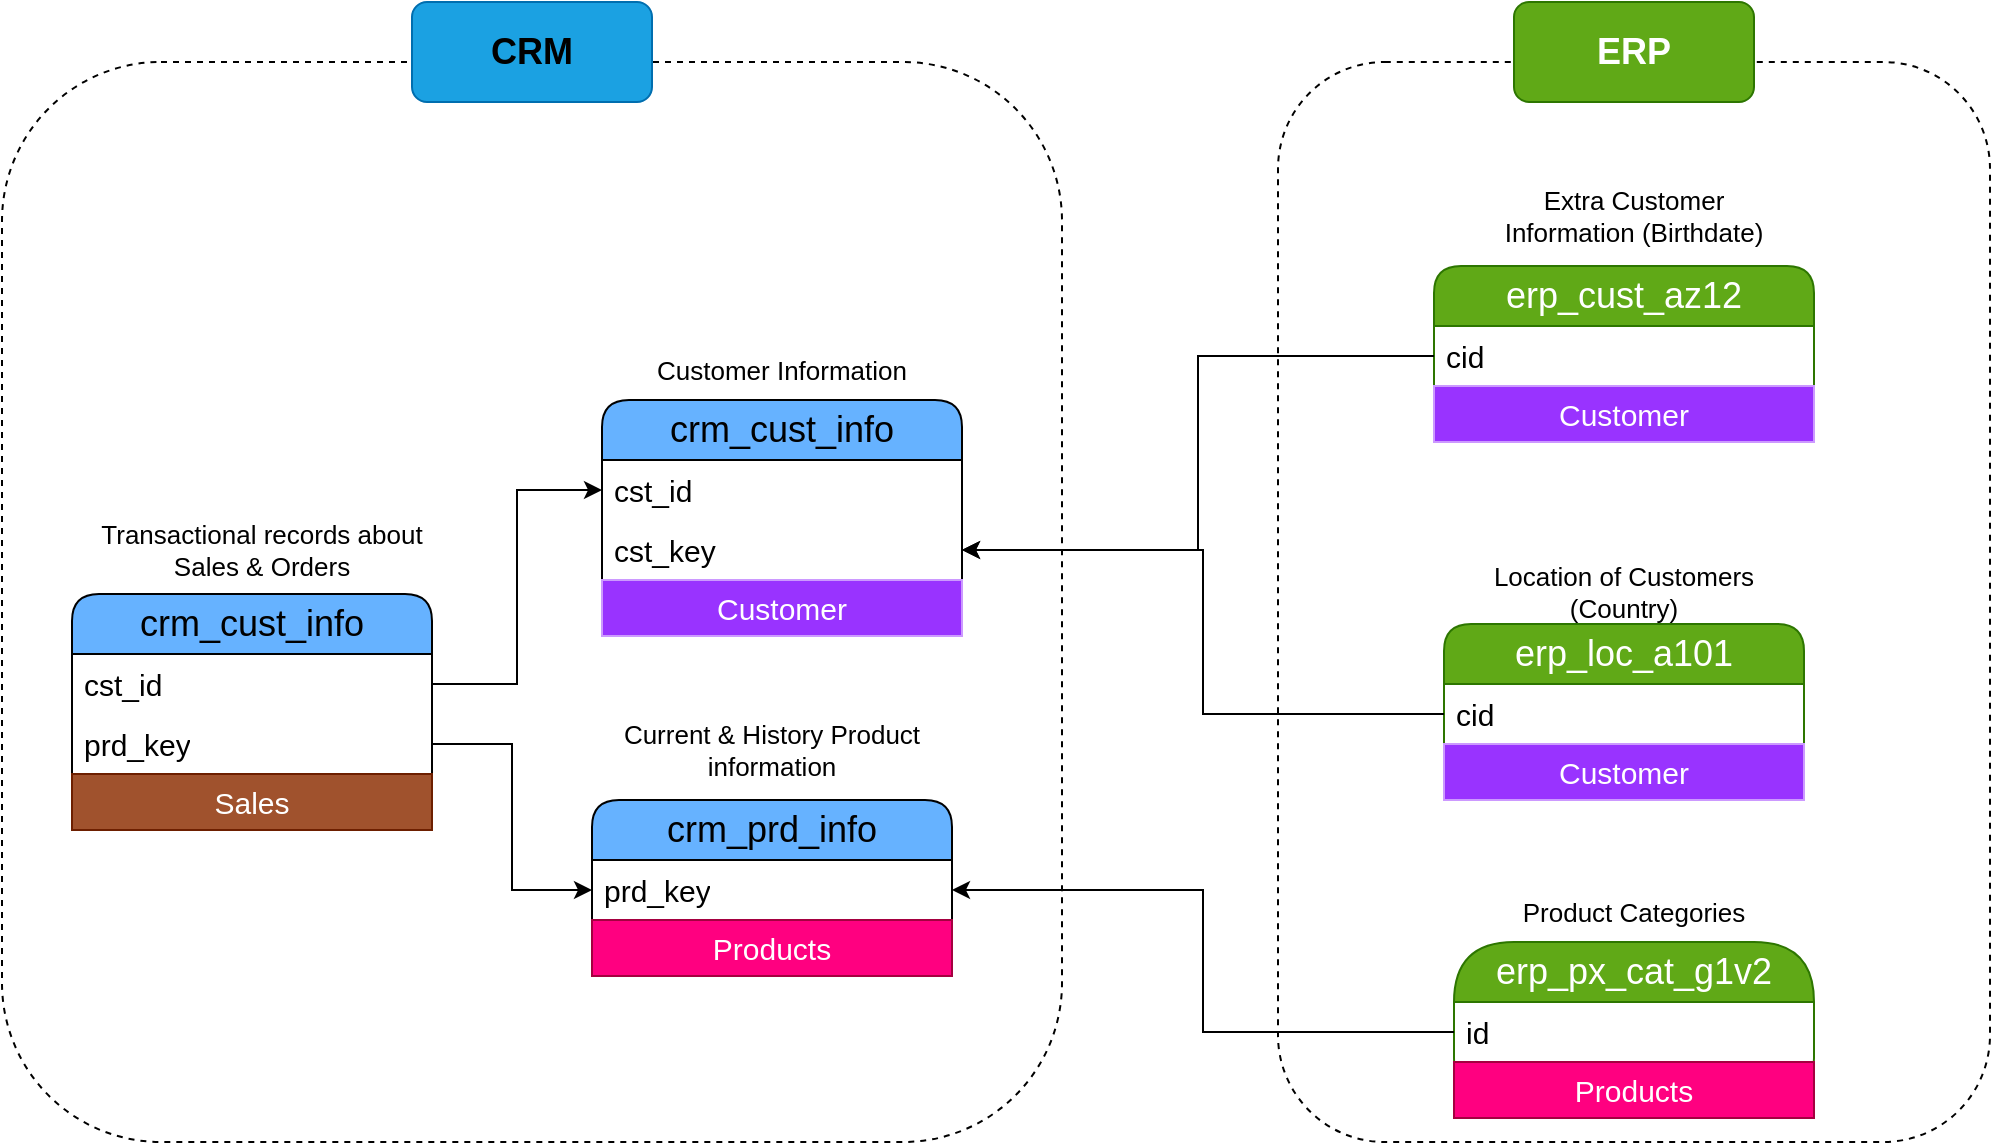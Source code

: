 <mxfile version="27.0.9">
  <diagram name="Page-1" id="hqKRIYTt9wlq_jb5mgv_">
    <mxGraphModel dx="1186" dy="1010" grid="1" gridSize="10" guides="1" tooltips="1" connect="1" arrows="1" fold="1" page="0" pageScale="1" pageWidth="850" pageHeight="1100" math="0" shadow="0">
      <root>
        <mxCell id="0" />
        <mxCell id="1" parent="0" />
        <mxCell id="j3YMdTXGagINrjYVKIap-35" value="" style="rounded=1;whiteSpace=wrap;html=1;fillColor=none;dashed=1;" parent="1" vertex="1">
          <mxGeometry x="618" y="-20" width="356" height="540" as="geometry" />
        </mxCell>
        <mxCell id="j3YMdTXGagINrjYVKIap-32" value="" style="rounded=1;whiteSpace=wrap;html=1;fillColor=none;dashed=1;strokeColor=default;" parent="1" vertex="1">
          <mxGeometry x="-20" y="-20" width="530" height="540" as="geometry" />
        </mxCell>
        <mxCell id="j3YMdTXGagINrjYVKIap-5" value="&lt;font style=&quot;font-size: 18px;&quot;&gt;crm_cust_info&lt;/font&gt;" style="swimlane;fontStyle=0;childLayout=stackLayout;horizontal=1;startSize=30;horizontalStack=0;resizeParent=1;resizeParentMax=0;resizeLast=0;collapsible=1;marginBottom=0;whiteSpace=wrap;html=1;rounded=1;fillColor=#66B2FF;" parent="1" vertex="1">
          <mxGeometry x="280" y="149" width="180" height="118" as="geometry" />
        </mxCell>
        <mxCell id="j3YMdTXGagINrjYVKIap-6" value="&lt;font style=&quot;font-size: 15px;&quot;&gt;cst_id&lt;/font&gt;" style="text;strokeColor=none;fillColor=none;align=left;verticalAlign=middle;spacingLeft=4;spacingRight=4;overflow=hidden;points=[[0,0.5],[1,0.5]];portConstraint=eastwest;rotatable=0;whiteSpace=wrap;html=1;" parent="j3YMdTXGagINrjYVKIap-5" vertex="1">
          <mxGeometry y="30" width="180" height="30" as="geometry" />
        </mxCell>
        <mxCell id="j3YMdTXGagINrjYVKIap-24" value="&lt;font style=&quot;font-size: 15px;&quot;&gt;cst_key&lt;/font&gt;" style="text;strokeColor=none;fillColor=none;align=left;verticalAlign=middle;spacingLeft=4;spacingRight=4;overflow=hidden;points=[[0,0.5],[1,0.5]];portConstraint=eastwest;rotatable=0;whiteSpace=wrap;html=1;" parent="j3YMdTXGagINrjYVKIap-5" vertex="1">
          <mxGeometry y="60" width="180" height="30" as="geometry" />
        </mxCell>
        <mxCell id="q8IpiEn9Ef2PwXYDOk4A-17" value="Customer" style="text;html=1;strokeColor=#CC99FF;fillColor=#9933FF;align=center;verticalAlign=middle;whiteSpace=wrap;overflow=hidden;fontSize=15;fontColor=#ffffff;" vertex="1" parent="j3YMdTXGagINrjYVKIap-5">
          <mxGeometry y="90" width="180" height="28" as="geometry" />
        </mxCell>
        <mxCell id="j3YMdTXGagINrjYVKIap-9" value="&lt;font style=&quot;font-size: 13px;&quot;&gt;Customer Information&lt;/font&gt;" style="text;html=1;align=center;verticalAlign=middle;whiteSpace=wrap;rounded=0;" parent="1" vertex="1">
          <mxGeometry x="285" y="119" width="170" height="30" as="geometry" />
        </mxCell>
        <mxCell id="j3YMdTXGagINrjYVKIap-10" value="&lt;font style=&quot;font-size: 18px;&quot;&gt;crm_prd_info&lt;/font&gt;" style="swimlane;fontStyle=0;childLayout=stackLayout;horizontal=1;startSize=30;horizontalStack=0;resizeParent=1;resizeParentMax=0;resizeLast=0;collapsible=1;marginBottom=0;whiteSpace=wrap;html=1;rounded=1;fillColor=#66B2FF;" parent="1" vertex="1">
          <mxGeometry x="275" y="349" width="180" height="88" as="geometry" />
        </mxCell>
        <mxCell id="j3YMdTXGagINrjYVKIap-11" value="&lt;span style=&quot;font-size: 15px;&quot;&gt;prd_key&lt;/span&gt;" style="text;strokeColor=none;fillColor=none;align=left;verticalAlign=middle;spacingLeft=4;spacingRight=4;overflow=hidden;points=[[0,0.5],[1,0.5]];portConstraint=eastwest;rotatable=0;whiteSpace=wrap;html=1;" parent="j3YMdTXGagINrjYVKIap-10" vertex="1">
          <mxGeometry y="30" width="180" height="30" as="geometry" />
        </mxCell>
        <mxCell id="q8IpiEn9Ef2PwXYDOk4A-3" value="Products" style="text;html=1;strokeColor=#A50040;fillColor=#FF0080;align=center;verticalAlign=middle;whiteSpace=wrap;overflow=hidden;fontSize=15;fontColor=#ffffff;" vertex="1" parent="j3YMdTXGagINrjYVKIap-10">
          <mxGeometry y="60" width="180" height="28" as="geometry" />
        </mxCell>
        <mxCell id="j3YMdTXGagINrjYVKIap-12" value="&lt;span style=&quot;font-size: 13px;&quot;&gt;Current &amp;amp; History Product information&lt;/span&gt;" style="text;html=1;align=center;verticalAlign=middle;whiteSpace=wrap;rounded=0;" parent="1" vertex="1">
          <mxGeometry x="275" y="309" width="180" height="30" as="geometry" />
        </mxCell>
        <mxCell id="j3YMdTXGagINrjYVKIap-13" value="&lt;font style=&quot;font-size: 18px;&quot;&gt;crm_cust_info&lt;/font&gt;" style="swimlane;fontStyle=0;childLayout=stackLayout;horizontal=1;startSize=30;horizontalStack=0;resizeParent=1;resizeParentMax=0;resizeLast=0;collapsible=1;marginBottom=0;whiteSpace=wrap;html=1;rounded=1;fillColor=#66B2FF;" parent="1" vertex="1">
          <mxGeometry x="15" y="246" width="180" height="118" as="geometry" />
        </mxCell>
        <mxCell id="j3YMdTXGagINrjYVKIap-14" value="&lt;font style=&quot;font-size: 15px;&quot;&gt;cst_id&lt;/font&gt;" style="text;strokeColor=none;fillColor=none;align=left;verticalAlign=middle;spacingLeft=4;spacingRight=4;overflow=hidden;points=[[0,0.5],[1,0.5]];portConstraint=eastwest;rotatable=0;whiteSpace=wrap;html=1;" parent="j3YMdTXGagINrjYVKIap-13" vertex="1">
          <mxGeometry y="30" width="180" height="30" as="geometry" />
        </mxCell>
        <mxCell id="j3YMdTXGagINrjYVKIap-16" value="&lt;font style=&quot;font-size: 15px;&quot;&gt;prd_key&lt;/font&gt;" style="text;strokeColor=none;fillColor=none;align=left;verticalAlign=middle;spacingLeft=4;spacingRight=4;overflow=hidden;points=[[0,0.5],[1,0.5]];portConstraint=eastwest;rotatable=0;whiteSpace=wrap;html=1;" parent="j3YMdTXGagINrjYVKIap-13" vertex="1">
          <mxGeometry y="60" width="180" height="30" as="geometry" />
        </mxCell>
        <mxCell id="q8IpiEn9Ef2PwXYDOk4A-18" value="Sales" style="text;html=1;strokeColor=#6D1F00;fillColor=#a0522d;align=center;verticalAlign=middle;whiteSpace=wrap;overflow=hidden;fontSize=15;fontColor=#ffffff;" vertex="1" parent="j3YMdTXGagINrjYVKIap-13">
          <mxGeometry y="90" width="180" height="28" as="geometry" />
        </mxCell>
        <mxCell id="j3YMdTXGagINrjYVKIap-15" value="&lt;span style=&quot;font-size: 13px;&quot;&gt;Transactional records about Sales &amp;amp; Orders&lt;/span&gt;" style="text;html=1;align=center;verticalAlign=middle;whiteSpace=wrap;rounded=0;" parent="1" vertex="1">
          <mxGeometry x="25" y="209" width="170" height="30" as="geometry" />
        </mxCell>
        <mxCell id="j3YMdTXGagINrjYVKIap-19" style="edgeStyle=orthogonalEdgeStyle;rounded=0;orthogonalLoop=1;jettySize=auto;html=1;entryX=0;entryY=0.5;entryDx=0;entryDy=0;" parent="1" source="j3YMdTXGagINrjYVKIap-16" target="j3YMdTXGagINrjYVKIap-11" edge="1">
          <mxGeometry relative="1" as="geometry" />
        </mxCell>
        <mxCell id="j3YMdTXGagINrjYVKIap-20" style="edgeStyle=orthogonalEdgeStyle;rounded=0;orthogonalLoop=1;jettySize=auto;html=1;entryX=0;entryY=0.5;entryDx=0;entryDy=0;" parent="1" source="j3YMdTXGagINrjYVKIap-14" target="j3YMdTXGagINrjYVKIap-6" edge="1">
          <mxGeometry relative="1" as="geometry">
            <mxPoint x="250" y="234" as="targetPoint" />
          </mxGeometry>
        </mxCell>
        <mxCell id="j3YMdTXGagINrjYVKIap-21" value="&lt;span style=&quot;font-size: 18px;&quot;&gt;erp_px_cat_g1v2&lt;/span&gt;" style="swimlane;fontStyle=0;childLayout=stackLayout;horizontal=1;startSize=30;horizontalStack=0;resizeParent=1;resizeParentMax=0;resizeLast=0;collapsible=1;marginBottom=0;whiteSpace=wrap;html=1;rounded=1;fillColor=#60a917;fontColor=#ffffff;strokeColor=#2D7600;arcSize=50;" parent="1" vertex="1">
          <mxGeometry x="706" y="420" width="180" height="88" as="geometry" />
        </mxCell>
        <mxCell id="j3YMdTXGagINrjYVKIap-22" value="&lt;span style=&quot;font-size: 15px;&quot;&gt;id&lt;/span&gt;" style="text;strokeColor=none;fillColor=none;align=left;verticalAlign=middle;spacingLeft=4;spacingRight=4;overflow=hidden;points=[[0,0.5],[1,0.5]];portConstraint=eastwest;rotatable=0;whiteSpace=wrap;html=1;" parent="j3YMdTXGagINrjYVKIap-21" vertex="1">
          <mxGeometry y="30" width="180" height="30" as="geometry" />
        </mxCell>
        <mxCell id="q8IpiEn9Ef2PwXYDOk4A-2" value="Products" style="text;html=1;strokeColor=#A50040;fillColor=#FF0080;align=center;verticalAlign=middle;whiteSpace=wrap;overflow=hidden;fontSize=15;fontColor=#ffffff;" vertex="1" parent="j3YMdTXGagINrjYVKIap-21">
          <mxGeometry y="60" width="180" height="28" as="geometry" />
        </mxCell>
        <mxCell id="j3YMdTXGagINrjYVKIap-23" value="&lt;span style=&quot;font-size: 13px;&quot;&gt;Product Categories&lt;/span&gt;" style="text;html=1;align=center;verticalAlign=middle;whiteSpace=wrap;rounded=0;" parent="1" vertex="1">
          <mxGeometry x="721" y="389" width="150" height="31" as="geometry" />
        </mxCell>
        <mxCell id="j3YMdTXGagINrjYVKIap-25" value="&lt;span style=&quot;font-size: 13px;&quot;&gt;Location of Customers (Country)&lt;/span&gt;" style="text;html=1;align=center;verticalAlign=middle;whiteSpace=wrap;rounded=0;" parent="1" vertex="1">
          <mxGeometry x="716" y="230" width="150" height="30" as="geometry" />
        </mxCell>
        <mxCell id="j3YMdTXGagINrjYVKIap-27" value="&lt;span style=&quot;font-size: 18px;&quot;&gt;erp_cust_az12&lt;/span&gt;" style="swimlane;fontStyle=0;childLayout=stackLayout;horizontal=1;startSize=30;horizontalStack=0;resizeParent=1;resizeParentMax=0;resizeLast=0;collapsible=1;marginBottom=0;whiteSpace=wrap;html=1;rounded=1;fillColor=#60a917;fontColor=#ffffff;strokeColor=#2D7600;" parent="1" vertex="1">
          <mxGeometry x="696" y="82" width="190" height="88" as="geometry" />
        </mxCell>
        <mxCell id="j3YMdTXGagINrjYVKIap-28" value="&lt;span style=&quot;font-size: 15px;&quot;&gt;cid&lt;/span&gt;" style="text;strokeColor=none;fillColor=none;align=left;verticalAlign=middle;spacingLeft=4;spacingRight=4;overflow=hidden;points=[[0,0.5],[1,0.5]];portConstraint=eastwest;rotatable=0;whiteSpace=wrap;html=1;" parent="j3YMdTXGagINrjYVKIap-27" vertex="1">
          <mxGeometry y="30" width="190" height="30" as="geometry" />
        </mxCell>
        <mxCell id="q8IpiEn9Ef2PwXYDOk4A-14" value="Customer" style="text;html=1;strokeColor=#CC99FF;fillColor=#9933FF;align=center;verticalAlign=middle;whiteSpace=wrap;overflow=hidden;fontSize=15;fontColor=#ffffff;" vertex="1" parent="j3YMdTXGagINrjYVKIap-27">
          <mxGeometry y="60" width="190" height="28" as="geometry" />
        </mxCell>
        <mxCell id="j3YMdTXGagINrjYVKIap-29" value="&lt;span style=&quot;font-size: 18px;&quot;&gt;erp_loc_a101&lt;/span&gt;" style="swimlane;fontStyle=0;childLayout=stackLayout;horizontal=1;startSize=30;horizontalStack=0;resizeParent=1;resizeParentMax=0;resizeLast=0;collapsible=1;marginBottom=0;whiteSpace=wrap;html=1;rounded=1;fillColor=#60a917;fontColor=#ffffff;strokeColor=#2D7600;" parent="1" vertex="1">
          <mxGeometry x="701" y="261" width="180" height="88" as="geometry" />
        </mxCell>
        <mxCell id="j3YMdTXGagINrjYVKIap-30" value="&lt;span style=&quot;font-size: 15px;&quot;&gt;cid&lt;/span&gt;" style="text;strokeColor=none;fillColor=none;align=left;verticalAlign=middle;spacingLeft=4;spacingRight=4;overflow=hidden;points=[[0,0.5],[1,0.5]];portConstraint=eastwest;rotatable=0;whiteSpace=wrap;html=1;" parent="j3YMdTXGagINrjYVKIap-29" vertex="1">
          <mxGeometry y="30" width="180" height="30" as="geometry" />
        </mxCell>
        <mxCell id="q8IpiEn9Ef2PwXYDOk4A-13" value="Customer" style="text;html=1;strokeColor=#CC99FF;fillColor=#9933FF;align=center;verticalAlign=middle;whiteSpace=wrap;overflow=hidden;fontSize=15;fontColor=#ffffff;" vertex="1" parent="j3YMdTXGagINrjYVKIap-29">
          <mxGeometry y="60" width="180" height="28" as="geometry" />
        </mxCell>
        <mxCell id="j3YMdTXGagINrjYVKIap-31" value="&lt;span style=&quot;font-size: 13px;&quot;&gt;Extra Customer Information (Birthdate)&lt;/span&gt;" style="text;html=1;align=center;verticalAlign=middle;whiteSpace=wrap;rounded=0;" parent="1" vertex="1">
          <mxGeometry x="721" y="42" width="150" height="30" as="geometry" />
        </mxCell>
        <mxCell id="j3YMdTXGagINrjYVKIap-34" value="&lt;font style=&quot;font-size: 18px;&quot;&gt;CRM&lt;/font&gt;" style="rounded=1;whiteSpace=wrap;html=1;fillColor=#1ba1e2;fontColor=#000000;strokeColor=#006EAF;fontStyle=1" parent="1" vertex="1">
          <mxGeometry x="185" y="-50" width="120" height="50" as="geometry" />
        </mxCell>
        <mxCell id="j3YMdTXGagINrjYVKIap-36" value="&lt;span style=&quot;font-size: 18px;&quot;&gt;ERP&lt;/span&gt;" style="rounded=1;whiteSpace=wrap;html=1;fillColor=#60a917;fontColor=#ffffff;strokeColor=#2D7600;fontStyle=1" parent="1" vertex="1">
          <mxGeometry x="736" y="-50" width="120" height="50" as="geometry" />
        </mxCell>
        <mxCell id="j3YMdTXGagINrjYVKIap-47" value="" style="edgeStyle=orthogonalEdgeStyle;rounded=0;orthogonalLoop=1;jettySize=auto;html=1;" parent="1" source="j3YMdTXGagINrjYVKIap-28" target="j3YMdTXGagINrjYVKIap-24" edge="1">
          <mxGeometry relative="1" as="geometry">
            <mxPoint x="696" y="117" as="sourcePoint" />
            <mxPoint x="650" y="-110" as="targetPoint" />
          </mxGeometry>
        </mxCell>
        <mxCell id="q8IpiEn9Ef2PwXYDOk4A-15" style="edgeStyle=orthogonalEdgeStyle;rounded=0;orthogonalLoop=1;jettySize=auto;html=1;entryX=1;entryY=0.5;entryDx=0;entryDy=0;" edge="1" parent="1" source="j3YMdTXGagINrjYVKIap-22" target="j3YMdTXGagINrjYVKIap-11">
          <mxGeometry relative="1" as="geometry" />
        </mxCell>
        <mxCell id="q8IpiEn9Ef2PwXYDOk4A-16" style="edgeStyle=orthogonalEdgeStyle;rounded=0;orthogonalLoop=1;jettySize=auto;html=1;entryX=1;entryY=0.5;entryDx=0;entryDy=0;" edge="1" parent="1" source="j3YMdTXGagINrjYVKIap-30" target="j3YMdTXGagINrjYVKIap-24">
          <mxGeometry relative="1" as="geometry" />
        </mxCell>
      </root>
    </mxGraphModel>
  </diagram>
</mxfile>
